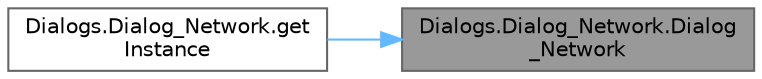 digraph "Dialogs.Dialog_Network.Dialog_Network"
{
 // LATEX_PDF_SIZE
  bgcolor="transparent";
  edge [fontname=Helvetica,fontsize=10,labelfontname=Helvetica,labelfontsize=10];
  node [fontname=Helvetica,fontsize=10,shape=box,height=0.2,width=0.4];
  rankdir="RL";
  Node1 [id="Node000001",label="Dialogs.Dialog_Network.Dialog\l_Network",height=0.2,width=0.4,color="gray40", fillcolor="grey60", style="filled", fontcolor="black",tooltip=" "];
  Node1 -> Node2 [id="edge1_Node000001_Node000002",dir="back",color="steelblue1",style="solid",tooltip=" "];
  Node2 [id="Node000002",label="Dialogs.Dialog_Network.get\lInstance",height=0.2,width=0.4,color="grey40", fillcolor="white", style="filled",URL="$class_dialogs_1_1_dialog___network.html#a704b9adb63f3126198d32591f1e13685",tooltip=" "];
}
